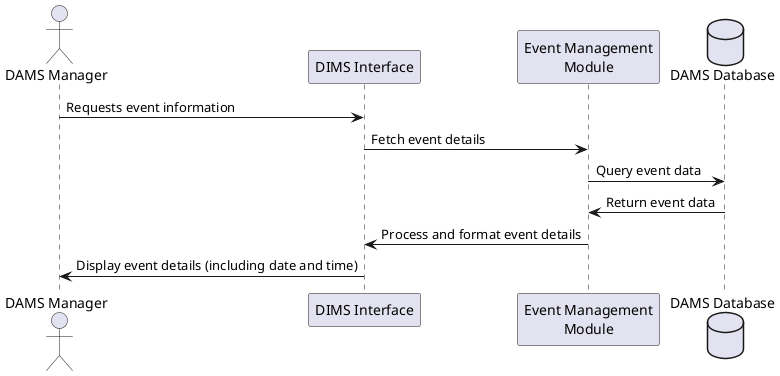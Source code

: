 @startuml
actor DAMSManager as "DAMS Manager"
participant DIMSInterface as "DIMS Interface"
participant EventManagementModule as "Event Management\nModule"
database DAMSDatabase as "DAMS Database"

DAMSManager -> DIMSInterface : Requests event information
DIMSInterface -> EventManagementModule : Fetch event details
EventManagementModule -> DAMSDatabase : Query event data
DAMSDatabase -> EventManagementModule : Return event data
EventManagementModule -> DIMSInterface : Process and format event details
DIMSInterface -> DAMSManager : Display event details (including date and time)
@enduml